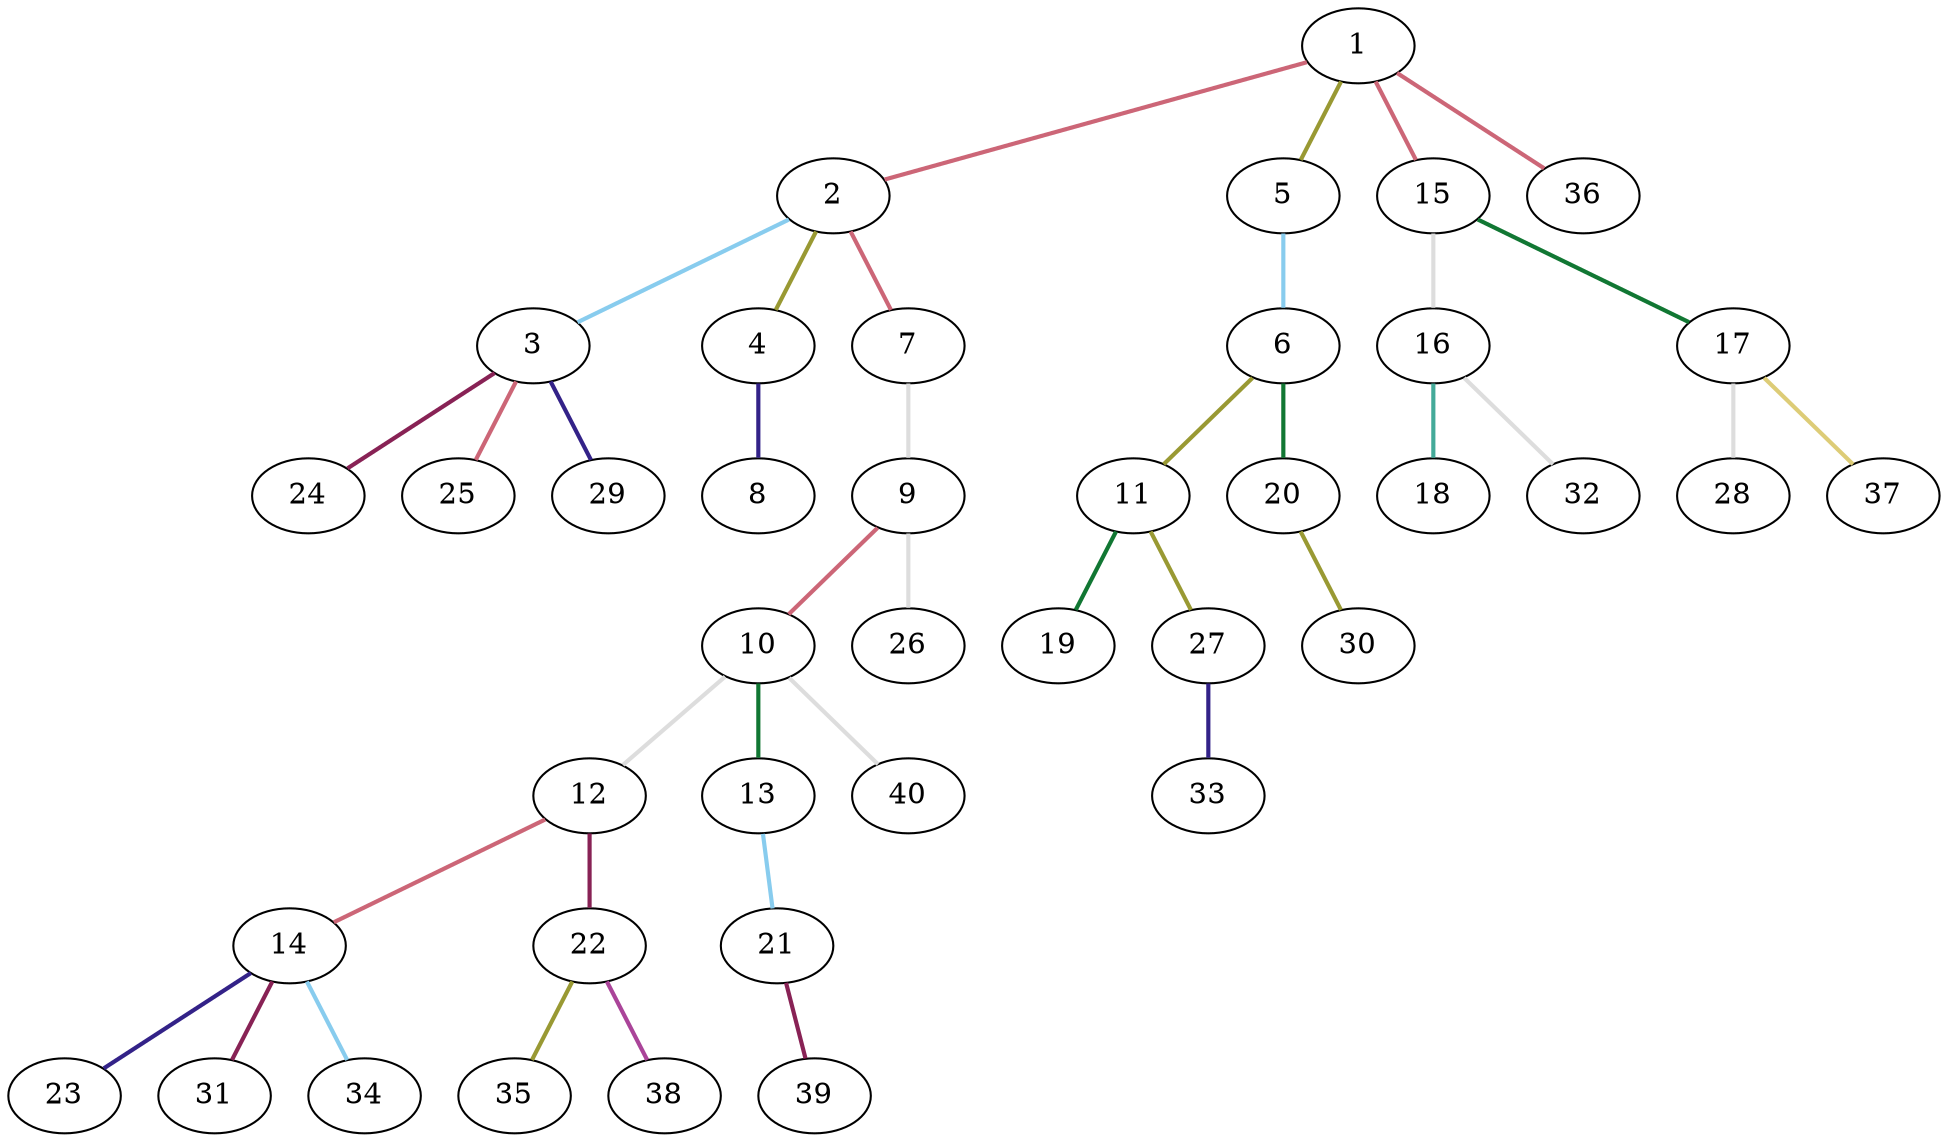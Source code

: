 graph {
	graph [rankdir=BT]
	1
	2
	2 -- 1 [color="#CC6677" style=bold]
	3
	3 -- 2 [color="#88CCEE" style=bold]
	4
	4 -- 2 [color="#999933" style=bold]
	5
	5 -- 1 [color="#999933" style=bold]
	6
	6 -- 5 [color="#88CCEE" style=bold]
	7
	7 -- 2 [color="#CC6677" style=bold]
	8
	8 -- 4 [color="#332288" style=bold]
	9
	9 -- 7 [color="#DDDDDD" style=bold]
	10
	10 -- 9 [color="#CC6677" style=bold]
	11
	11 -- 6 [color="#999933" style=bold]
	12
	12 -- 10 [color="#DDDDDD" style=bold]
	13
	13 -- 10 [color="#117733" style=bold]
	14
	14 -- 12 [color="#CC6677" style=bold]
	15
	15 -- 1 [color="#CC6677" style=bold]
	16
	16 -- 15 [color="#DDDDDD" style=bold]
	17
	17 -- 15 [color="#117733" style=bold]
	18
	18 -- 16 [color="#44AA99" style=bold]
	19
	19 -- 11 [color="#117733" style=bold]
	20
	20 -- 6 [color="#117733" style=bold]
	21
	21 -- 13 [color="#88CCEE" style=bold]
	22
	22 -- 12 [color="#882255" style=bold]
	23
	23 -- 14 [color="#332288" style=bold]
	24
	24 -- 3 [color="#882255" style=bold]
	25
	25 -- 3 [color="#CC6677" style=bold]
	26
	26 -- 9 [color="#DDDDDD" style=bold]
	27
	27 -- 11 [color="#999933" style=bold]
	28
	28 -- 17 [color="#DDDDDD" style=bold]
	29
	29 -- 3 [color="#332288" style=bold]
	30
	30 -- 20 [color="#999933" style=bold]
	31
	31 -- 14 [color="#882255" style=bold]
	32
	32 -- 16 [color="#DDDDDD" style=bold]
	33
	33 -- 27 [color="#332288" style=bold]
	34
	34 -- 14 [color="#88CCEE" style=bold]
	35
	35 -- 22 [color="#999933" style=bold]
	36
	36 -- 1 [color="#CC6677" style=bold]
	37
	37 -- 17 [color="#DDCC77" style=bold]
	38
	38 -- 22 [color="#AA4499" style=bold]
	39
	39 -- 21 [color="#882255" style=bold]
	40
	40 -- 10 [color="#DDDDDD" style=bold]
}